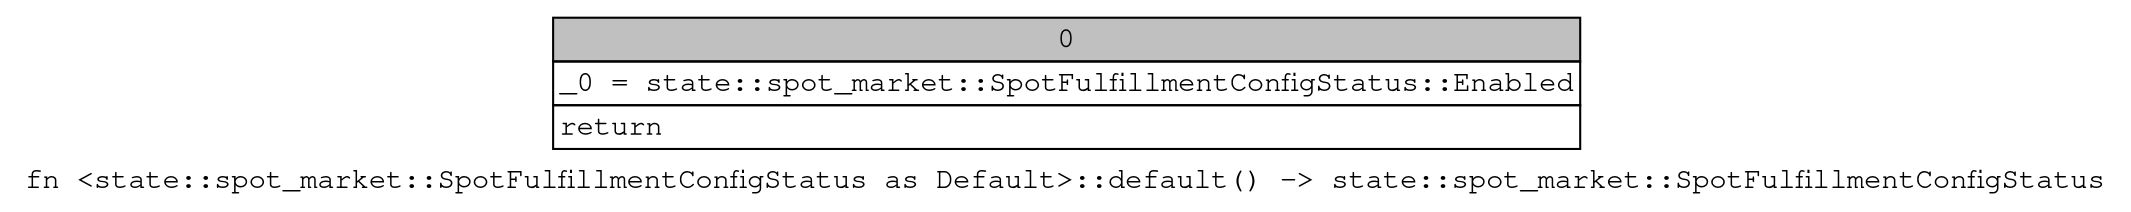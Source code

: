 digraph Mir_0_17948 {
    graph [fontname="Courier, monospace"];
    node [fontname="Courier, monospace"];
    edge [fontname="Courier, monospace"];
    label=<fn &lt;state::spot_market::SpotFulfillmentConfigStatus as Default&gt;::default() -&gt; state::spot_market::SpotFulfillmentConfigStatus<br align="left"/>>;
    bb0__0_17948 [shape="none", label=<<table border="0" cellborder="1" cellspacing="0"><tr><td bgcolor="gray" align="center" colspan="1">0</td></tr><tr><td align="left" balign="left">_0 = state::spot_market::SpotFulfillmentConfigStatus::Enabled<br/></td></tr><tr><td align="left">return</td></tr></table>>];
}
